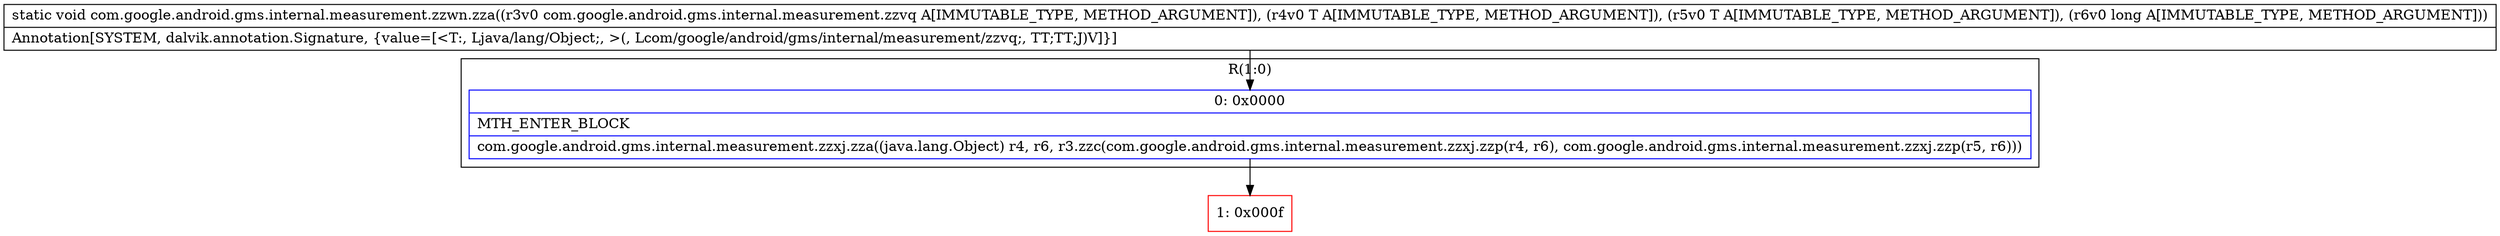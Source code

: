 digraph "CFG forcom.google.android.gms.internal.measurement.zzwn.zza(Lcom\/google\/android\/gms\/internal\/measurement\/zzvq;Ljava\/lang\/Object;Ljava\/lang\/Object;J)V" {
subgraph cluster_Region_1828153569 {
label = "R(1:0)";
node [shape=record,color=blue];
Node_0 [shape=record,label="{0\:\ 0x0000|MTH_ENTER_BLOCK\l|com.google.android.gms.internal.measurement.zzxj.zza((java.lang.Object) r4, r6, r3.zzc(com.google.android.gms.internal.measurement.zzxj.zzp(r4, r6), com.google.android.gms.internal.measurement.zzxj.zzp(r5, r6)))\l}"];
}
Node_1 [shape=record,color=red,label="{1\:\ 0x000f}"];
MethodNode[shape=record,label="{static void com.google.android.gms.internal.measurement.zzwn.zza((r3v0 com.google.android.gms.internal.measurement.zzvq A[IMMUTABLE_TYPE, METHOD_ARGUMENT]), (r4v0 T A[IMMUTABLE_TYPE, METHOD_ARGUMENT]), (r5v0 T A[IMMUTABLE_TYPE, METHOD_ARGUMENT]), (r6v0 long A[IMMUTABLE_TYPE, METHOD_ARGUMENT]))  | Annotation[SYSTEM, dalvik.annotation.Signature, \{value=[\<T:, Ljava\/lang\/Object;, \>(, Lcom\/google\/android\/gms\/internal\/measurement\/zzvq;, TT;TT;J)V]\}]\l}"];
MethodNode -> Node_0;
Node_0 -> Node_1;
}

